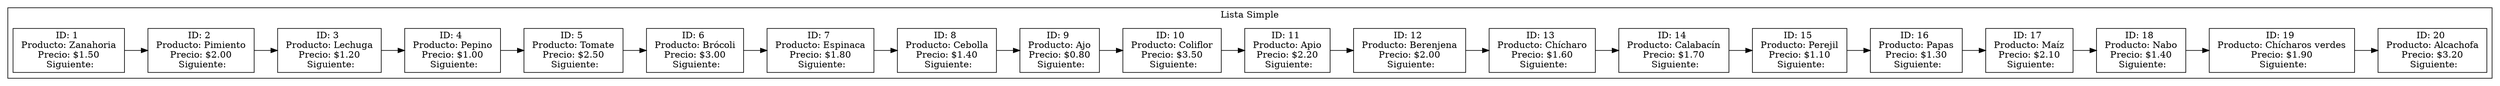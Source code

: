 digraph G {
    node [shape=record];
    rankdir=LR;
    subgraph cluster_0 {
        label = "Lista Simple";
        n0 [label = "{<data> ID: 1 \n Producto: Zanahoria \n Precio: $1.50 \n Siguiente: }"];
        n1 [label = "{<data> ID: 2 \n Producto: Pimiento \n Precio: $2.00 \n Siguiente: }"];
        n2 [label = "{<data> ID: 3 \n Producto: Lechuga \n Precio: $1.20 \n Siguiente: }"];
        n3 [label = "{<data> ID: 4 \n Producto: Pepino \n Precio: $1.00 \n Siguiente: }"];
        n4 [label = "{<data> ID: 5 \n Producto: Tomate \n Precio: $2.50 \n Siguiente: }"];
        n5 [label = "{<data> ID: 6 \n Producto: Brócoli \n Precio: $3.00 \n Siguiente: }"];
        n6 [label = "{<data> ID: 7 \n Producto: Espinaca \n Precio: $1.80 \n Siguiente: }"];
        n7 [label = "{<data> ID: 8 \n Producto: Cebolla \n Precio: $1.40 \n Siguiente: }"];
        n8 [label = "{<data> ID: 9 \n Producto: Ajo \n Precio: $0.80 \n Siguiente: }"];
        n9 [label = "{<data> ID: 10 \n Producto: Coliflor \n Precio: $3.50 \n Siguiente: }"];
        n10 [label = "{<data> ID: 11 \n Producto: Apio \n Precio: $2.20 \n Siguiente: }"];
        n11 [label = "{<data> ID: 12 \n Producto: Berenjena \n Precio: $2.00 \n Siguiente: }"];
        n12 [label = "{<data> ID: 13 \n Producto: Chícharo \n Precio: $1.60 \n Siguiente: }"];
        n13 [label = "{<data> ID: 14 \n Producto: Calabacín \n Precio: $1.70 \n Siguiente: }"];
        n14 [label = "{<data> ID: 15 \n Producto: Perejil \n Precio: $1.10 \n Siguiente: }"];
        n15 [label = "{<data> ID: 16 \n Producto: Papas \n Precio: $1.30 \n Siguiente: }"];
        n16 [label = "{<data> ID: 17 \n Producto: Maíz \n Precio: $2.10 \n Siguiente: }"];
        n17 [label = "{<data> ID: 18 \n Producto: Nabo \n Precio: $1.40 \n Siguiente: }"];
        n18 [label = "{<data> ID: 19 \n Producto: Chícharos verdes \n Precio: $1.90 \n Siguiente: }"];
        n19 [label = "{<data> ID: 20 \n Producto: Alcachofa \n Precio: $3.20 \n Siguiente: }"];
        n0 -> n1;
        n1 -> n2;
        n2 -> n3;
        n3 -> n4;
        n4 -> n5;
        n5 -> n6;
        n6 -> n7;
        n7 -> n8;
        n8 -> n9;
        n9 -> n10;
        n10 -> n11;
        n11 -> n12;
        n12 -> n13;
        n13 -> n14;
        n14 -> n15;
        n15 -> n16;
        n16 -> n17;
        n17 -> n18;
        n18 -> n19;
    }
}
